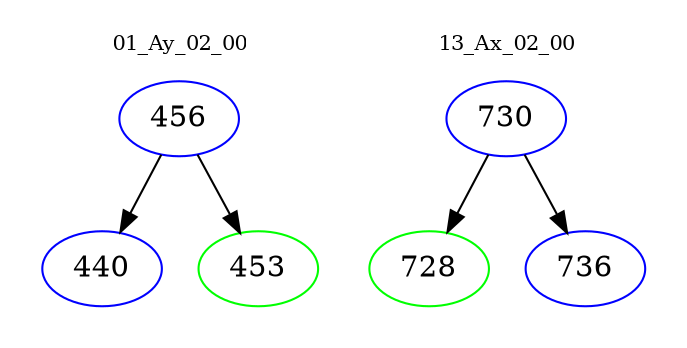 digraph{
subgraph cluster_0 {
color = white
label = "01_Ay_02_00";
fontsize=10;
T0_456 [label="456", color="blue"]
T0_456 -> T0_440 [color="black"]
T0_440 [label="440", color="blue"]
T0_456 -> T0_453 [color="black"]
T0_453 [label="453", color="green"]
}
subgraph cluster_1 {
color = white
label = "13_Ax_02_00";
fontsize=10;
T1_730 [label="730", color="blue"]
T1_730 -> T1_728 [color="black"]
T1_728 [label="728", color="green"]
T1_730 -> T1_736 [color="black"]
T1_736 [label="736", color="blue"]
}
}

